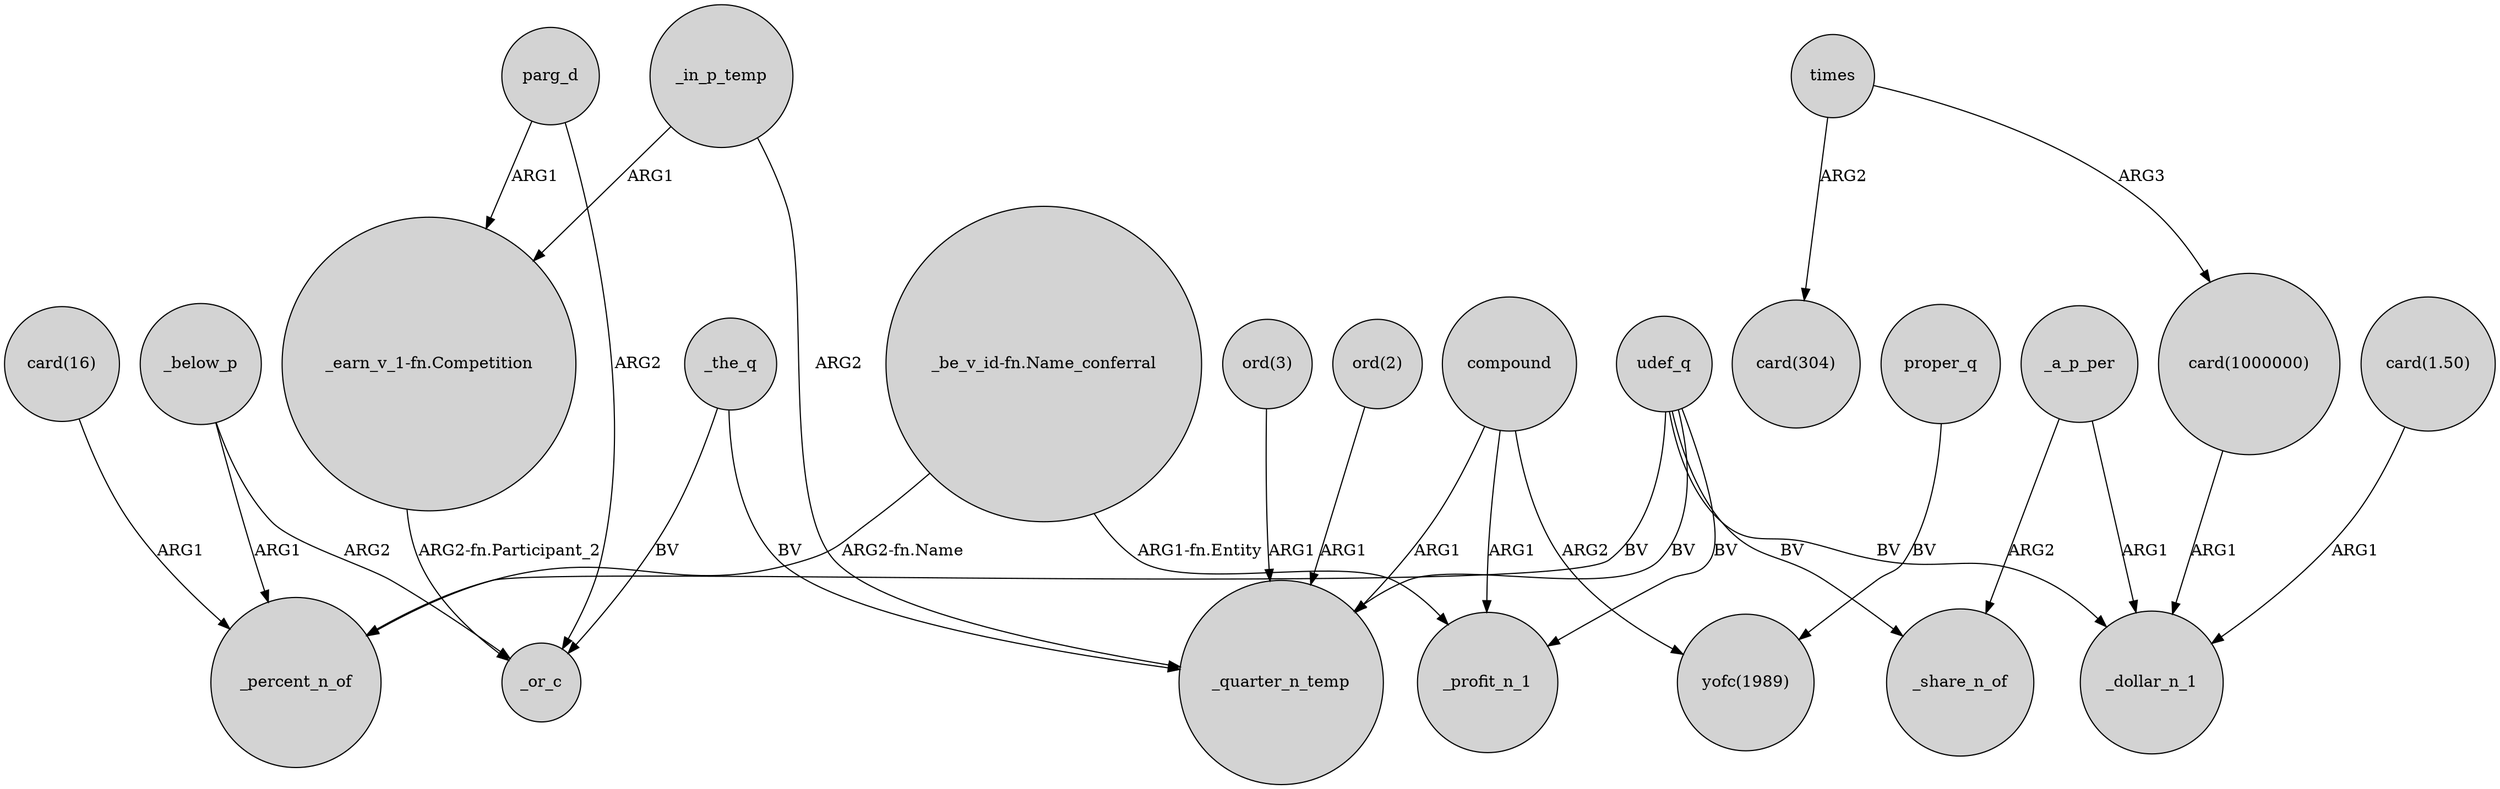 digraph {
	node [shape=circle style=filled]
	"_be_v_id-fn.Name_conferral" -> _percent_n_of [label="ARG2-fn.Name"]
	_in_p_temp -> _quarter_n_temp [label=ARG2]
	"ord(3)" -> _quarter_n_temp [label=ARG1]
	compound -> _quarter_n_temp [label=ARG1]
	_the_q -> _quarter_n_temp [label=BV]
	times -> "card(1000000)" [label=ARG3]
	_below_p -> _or_c [label=ARG2]
	udef_q -> _profit_n_1 [label=BV]
	parg_d -> "_earn_v_1-fn.Competition" [label=ARG1]
	parg_d -> _or_c [label=ARG2]
	_below_p -> _percent_n_of [label=ARG1]
	_a_p_per -> _share_n_of [label=ARG2]
	udef_q -> _percent_n_of [label=BV]
	udef_q -> _share_n_of [label=BV]
	"_be_v_id-fn.Name_conferral" -> _profit_n_1 [label="ARG1-fn.Entity"]
	_in_p_temp -> "_earn_v_1-fn.Competition" [label=ARG1]
	compound -> _profit_n_1 [label=ARG1]
	udef_q -> _dollar_n_1 [label=BV]
	"_earn_v_1-fn.Competition" -> _or_c [label="ARG2-fn.Participant_2"]
	proper_q -> "yofc(1989)" [label=BV]
	"card(1000000)" -> _dollar_n_1 [label=ARG1]
	_a_p_per -> _dollar_n_1 [label=ARG1]
	_the_q -> _or_c [label=BV]
	"card(16)" -> _percent_n_of [label=ARG1]
	udef_q -> _quarter_n_temp [label=BV]
	"ord(2)" -> _quarter_n_temp [label=ARG1]
	compound -> "yofc(1989)" [label=ARG2]
	times -> "card(304)" [label=ARG2]
	"card(1.50)" -> _dollar_n_1 [label=ARG1]
}

